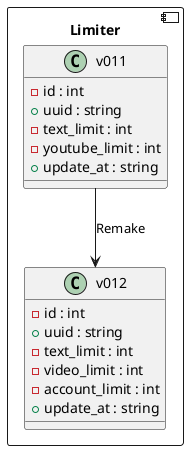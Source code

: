 @startuml limiter.database
component Limiter {
    class v012 {
        -id : int
        +uuid : string
        -text_limit : int
        -video_limit : int
        -account_limit : int
        +update_at : string
    }

    class v011 {
        -id : int
        +uuid : string
        -text_limit : int
        -youtube_limit : int
        +update_at : string
    }

    v011 --> v012 : Remake
}
@enduml
